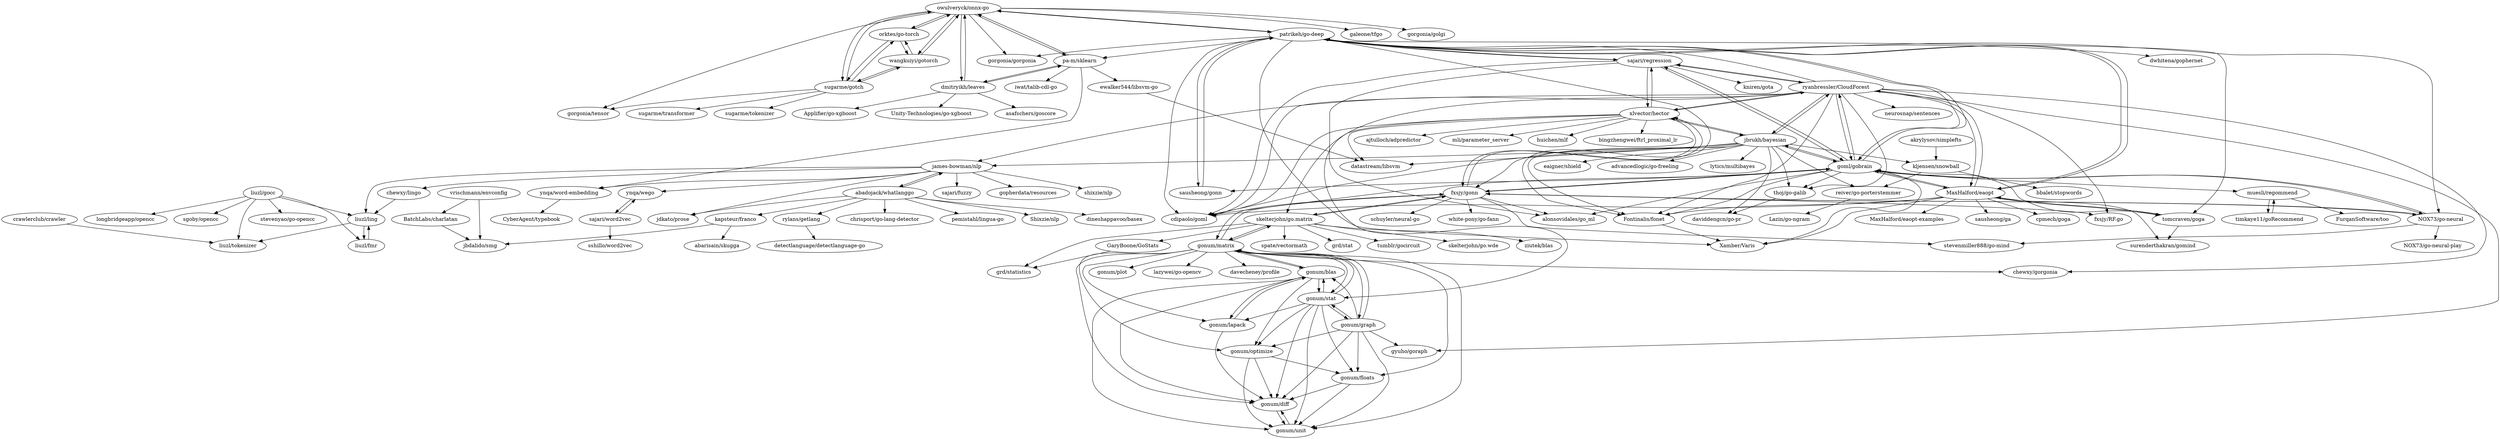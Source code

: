 digraph G {
"owulveryck/onnx-go" -> "orktes/go-torch"
"owulveryck/onnx-go" -> "sugarme/gotch"
"owulveryck/onnx-go" -> "wangkuiyi/gotorch"
"owulveryck/onnx-go" -> "gorgonia/gorgonia" ["e"=1]
"owulveryck/onnx-go" -> "gorgonia/tensor" ["e"=1]
"owulveryck/onnx-go" -> "pa-m/sklearn"
"owulveryck/onnx-go" -> "galeone/tfgo" ["e"=1]
"owulveryck/onnx-go" -> "dmitryikh/leaves"
"owulveryck/onnx-go" -> "patrikeh/go-deep"
"owulveryck/onnx-go" -> "gorgonia/golgi"
"sajari/regression" -> "xlvector/hector"
"sajari/regression" -> "alonsovidales/go_ml"
"sajari/regression" -> "kniren/gota" ["e"=1]
"sajari/regression" -> "cdipaolo/goml" ["e"=1]
"sajari/regression" -> "goml/gobrain"
"sajari/regression" -> "patrikeh/go-deep"
"sajari/regression" -> "ryanbressler/CloudForest"
"fxsjy/gonn" -> "NOX73/go-neural"
"fxsjy/gonn" -> "goml/gobrain"
"fxsjy/gonn" -> "schuyler/neural-go"
"fxsjy/gonn" -> "alonsovidales/go_ml"
"fxsjy/gonn" -> "white-pony/go-fann"
"fxsjy/gonn" -> "fxsjy/RF.go"
"fxsjy/gonn" -> "xlvector/hector"
"fxsjy/gonn" -> "gonum/matrix"
"fxsjy/gonn" -> "stevenmiller888/go-mind"
"fxsjy/gonn" -> "skelterjohn/go.matrix"
"vrischmann/envconfig" -> "jbdalido/smg"
"vrischmann/envconfig" -> "BatchLabs/charlatan"
"xlvector/hector" -> "cdipaolo/goml" ["e"=1]
"xlvector/hector" -> "ryanbressler/CloudForest"
"xlvector/hector" -> "mli/parameter_server" ["e"=1]
"xlvector/hector" -> "fxsjy/gonn"
"xlvector/hector" -> "huichen/mlf" ["e"=1]
"xlvector/hector" -> "sajari/regression"
"xlvector/hector" -> "datastream/libsvm"
"xlvector/hector" -> "skelterjohn/go.matrix"
"xlvector/hector" -> "bingzhengwei/ftrl_proximal_lr" ["e"=1]
"xlvector/hector" -> "ajtulloch/adpredictor" ["e"=1]
"xlvector/hector" -> "jbrukh/bayesian"
"rylans/getlang" -> "detectlanguage/detectlanguage-go"
"timkaye11/goRecommend" -> "muesli/regommend"
"james-bowman/nlp" -> "chewxy/lingo"
"james-bowman/nlp" -> "jdkato/prose" ["e"=1]
"james-bowman/nlp" -> "shixzie/nlp"
"james-bowman/nlp" -> "abadojack/whatlanggo"
"james-bowman/nlp" -> "ynqa/word-embedding"
"james-bowman/nlp" -> "liuzl/ling"
"james-bowman/nlp" -> "sajari/fuzzy" ["e"=1]
"james-bowman/nlp" -> "gopherdata/resources" ["e"=1]
"james-bowman/nlp" -> "ynqa/wego"
"Fontinalis/fonet" -> "Xamber/Varis"
"jbrukh/bayesian" -> "ryanbressler/CloudForest"
"jbrukh/bayesian" -> "eaigner/shield"
"jbrukh/bayesian" -> "thoj/go-galib"
"jbrukh/bayesian" -> "cdipaolo/goml" ["e"=1]
"jbrukh/bayesian" -> "reiver/go-porterstemmer"
"jbrukh/bayesian" -> "goml/gobrain"
"jbrukh/bayesian" -> "advancedlogic/go-freeling" ["e"=1]
"jbrukh/bayesian" -> "lytics/multibayes"
"jbrukh/bayesian" -> "daviddengcn/go-pr"
"jbrukh/bayesian" -> "james-bowman/nlp"
"jbrukh/bayesian" -> "datastream/libsvm"
"jbrukh/bayesian" -> "xlvector/hector"
"jbrukh/bayesian" -> "fxsjy/gonn"
"jbrukh/bayesian" -> "Fontinalis/fonet"
"jbrukh/bayesian" -> "kljensen/snowball"
"dmitryikh/leaves" -> "pa-m/sklearn"
"dmitryikh/leaves" -> "asafschers/goscore"
"dmitryikh/leaves" -> "Applifier/go-xgboost"
"dmitryikh/leaves" -> "Unity-Technologies/go-xgboost"
"dmitryikh/leaves" -> "owulveryck/onnx-go"
"GaryBoone/GoStats" -> "grd/statistics"
"goml/gobrain" -> "patrikeh/go-deep"
"goml/gobrain" -> "Fontinalis/fonet"
"goml/gobrain" -> "NOX73/go-neural"
"goml/gobrain" -> "fxsjy/gonn"
"goml/gobrain" -> "cdipaolo/goml" ["e"=1]
"goml/gobrain" -> "ryanbressler/CloudForest"
"goml/gobrain" -> "Xamber/Varis"
"goml/gobrain" -> "tomcraven/goga"
"goml/gobrain" -> "jbrukh/bayesian"
"goml/gobrain" -> "alonsovidales/go_ml"
"goml/gobrain" -> "MaxHalford/eaopt"
"goml/gobrain" -> "sausheong/gonn"
"goml/gobrain" -> "thoj/go-galib"
"goml/gobrain" -> "sajari/regression"
"goml/gobrain" -> "muesli/regommend"
"patrikeh/go-deep" -> "goml/gobrain"
"patrikeh/go-deep" -> "Fontinalis/fonet"
"patrikeh/go-deep" -> "Xamber/Varis"
"patrikeh/go-deep" -> "sausheong/gonn"
"patrikeh/go-deep" -> "cdipaolo/goml" ["e"=1]
"patrikeh/go-deep" -> "tomcraven/goga"
"patrikeh/go-deep" -> "MaxHalford/eaopt"
"patrikeh/go-deep" -> "dwhitena/gophernet" ["e"=1]
"patrikeh/go-deep" -> "NOX73/go-neural"
"patrikeh/go-deep" -> "sajari/regression"
"patrikeh/go-deep" -> "pa-m/sklearn"
"patrikeh/go-deep" -> "owulveryck/onnx-go"
"patrikeh/go-deep" -> "gorgonia/gorgonia" ["e"=1]
"gonum/floats" -> "gonum/diff"
"gonum/floats" -> "gonum/unit"
"liuzl/fmr" -> "liuzl/ling"
"gonum/matrix" -> "gonum/blas"
"gonum/matrix" -> "gonum/stat"
"gonum/matrix" -> "gonum/optimize"
"gonum/matrix" -> "skelterjohn/go.matrix"
"gonum/matrix" -> "gonum/lapack"
"gonum/matrix" -> "gonum/graph"
"gonum/matrix" -> "gonum/floats"
"gonum/matrix" -> "chewxy/gorgonia" ["e"=1]
"gonum/matrix" -> "gonum/diff"
"gonum/matrix" -> "fxsjy/gonn"
"gonum/matrix" -> "gonum/plot" ["e"=1]
"gonum/matrix" -> "lazywei/go-opencv" ["e"=1]
"gonum/matrix" -> "gonum/unit"
"gonum/matrix" -> "davecheney/profile" ["e"=1]
"ynqa/word-embedding" -> "CyberAgent/typebook"
"NOX73/go-neural" -> "fxsjy/gonn"
"NOX73/go-neural" -> "goml/gobrain"
"NOX73/go-neural" -> "NOX73/go-neural-play"
"NOX73/go-neural" -> "stevenmiller888/go-mind"
"MaxHalford/eaopt" -> "tomcraven/goga"
"MaxHalford/eaopt" -> "surenderthakran/gomind"
"MaxHalford/eaopt" -> "MaxHalford/eaopt-examples"
"MaxHalford/eaopt" -> "cdipaolo/goml" ["e"=1]
"MaxHalford/eaopt" -> "goml/gobrain"
"MaxHalford/eaopt" -> "patrikeh/go-deep"
"MaxHalford/eaopt" -> "sausheong/ga"
"MaxHalford/eaopt" -> "Fontinalis/fonet"
"MaxHalford/eaopt" -> "cpmech/goga"
"MaxHalford/eaopt" -> "ryanbressler/CloudForest"
"MaxHalford/eaopt" -> "Xamber/Varis"
"kljensen/snowball" -> "bbalet/stopwords"
"kljensen/snowball" -> "reiver/go-porterstemmer"
"liuzl/gocc" -> "sgoby/opencc"
"liuzl/gocc" -> "stevenyao/go-opencc"
"liuzl/gocc" -> "liuzl/ling"
"liuzl/gocc" -> "liuzl/fmr"
"liuzl/gocc" -> "longbridgeapp/opencc"
"liuzl/gocc" -> "liuzl/tokenizer"
"skelterjohn/go.matrix" -> "ziutek/blas"
"skelterjohn/go.matrix" -> "gonum/matrix"
"skelterjohn/go.matrix" -> "spate/vectormath" ["e"=1]
"skelterjohn/go.matrix" -> "GaryBoone/GoStats"
"skelterjohn/go.matrix" -> "grd/statistics"
"skelterjohn/go.matrix" -> "grd/stat"
"skelterjohn/go.matrix" -> "tumblr/gocircuit" ["e"=1]
"skelterjohn/go.matrix" -> "fxsjy/gonn"
"skelterjohn/go.matrix" -> "skelterjohn/go.wde" ["e"=1]
"wangkuiyi/gotorch" -> "orktes/go-torch"
"wangkuiyi/gotorch" -> "sugarme/gotch"
"wangkuiyi/gotorch" -> "owulveryck/onnx-go"
"abadojack/whatlanggo" -> "chrisport/go-lang-detector"
"abadojack/whatlanggo" -> "rylans/getlang"
"abadojack/whatlanggo" -> "james-bowman/nlp"
"abadojack/whatlanggo" -> "jdkato/prose" ["e"=1]
"abadojack/whatlanggo" -> "kapsteur/franco"
"abadojack/whatlanggo" -> "pemistahl/lingua-go" ["e"=1]
"abadojack/whatlanggo" -> "Shixzie/nlp" ["e"=1]
"abadojack/whatlanggo" -> "dineshappavoo/basex"
"muesli/regommend" -> "timkaye11/goRecommend"
"muesli/regommend" -> "FurqanSoftware/too"
"gonum/optimize" -> "gonum/diff"
"gonum/optimize" -> "gonum/unit"
"gonum/optimize" -> "gonum/floats"
"gonum/stat" -> "gonum/optimize"
"gonum/stat" -> "gonum/floats"
"gonum/stat" -> "gonum/matrix"
"gonum/stat" -> "gonum/graph"
"gonum/stat" -> "gonum/blas"
"gonum/stat" -> "gonum/diff"
"gonum/stat" -> "gonum/unit"
"gonum/stat" -> "gonum/lapack"
"pa-m/sklearn" -> "ewalker544/libsvm-go"
"pa-m/sklearn" -> "dmitryikh/leaves"
"pa-m/sklearn" -> "ynqa/word-embedding"
"pa-m/sklearn" -> "iwat/talib-cdl-go" ["e"=1]
"pa-m/sklearn" -> "owulveryck/onnx-go"
"kapsteur/franco" -> "jbdalido/smg"
"kapsteur/franco" -> "abarisain/skugga"
"tomcraven/goga" -> "surenderthakran/gomind"
"tomcraven/goga" -> "MaxHalford/eaopt"
"ynqa/wego" -> "sajari/word2vec"
"ryanbressler/CloudForest" -> "jbrukh/bayesian"
"ryanbressler/CloudForest" -> "xlvector/hector"
"ryanbressler/CloudForest" -> "cdipaolo/goml" ["e"=1]
"ryanbressler/CloudForest" -> "goml/gobrain"
"ryanbressler/CloudForest" -> "chewxy/gorgonia" ["e"=1]
"ryanbressler/CloudForest" -> "fxsjy/RF.go"
"ryanbressler/CloudForest" -> "Fontinalis/fonet"
"ryanbressler/CloudForest" -> "james-bowman/nlp"
"ryanbressler/CloudForest" -> "MaxHalford/eaopt"
"ryanbressler/CloudForest" -> "sajari/regression"
"ryanbressler/CloudForest" -> "patrikeh/go-deep"
"ryanbressler/CloudForest" -> "gonum/stat"
"ryanbressler/CloudForest" -> "neurosnap/sentences" ["e"=1]
"ryanbressler/CloudForest" -> "gyuho/goraph" ["e"=1]
"ryanbressler/CloudForest" -> "thoj/go-galib"
"sajari/word2vec" -> "ynqa/wego"
"sajari/word2vec" -> "sshillo/word2vec"
"akrylysov/simplefts" -> "kljensen/snowball"
"orktes/go-torch" -> "wangkuiyi/gotorch"
"orktes/go-torch" -> "sugarme/gotch"
"orktes/go-torch" -> "owulveryck/onnx-go"
"gonum/blas" -> "gonum/lapack"
"gonum/blas" -> "gonum/matrix"
"gonum/blas" -> "gonum/optimize"
"gonum/blas" -> "gonum/diff"
"gonum/blas" -> "gonum/stat"
"gonum/blas" -> "gonum/unit"
"gonum/lapack" -> "gonum/blas"
"gonum/lapack" -> "gonum/diff"
"thoj/go-galib" -> "daviddengcn/go-pr"
"sugarme/gotch" -> "sugarme/transformer"
"sugarme/gotch" -> "wangkuiyi/gotorch"
"sugarme/gotch" -> "orktes/go-torch"
"sugarme/gotch" -> "owulveryck/onnx-go"
"sugarme/gotch" -> "sugarme/tokenizer"
"sugarme/gotch" -> "gorgonia/tensor" ["e"=1]
"reiver/go-porterstemmer" -> "Lazin/go-ngram"
"sausheong/gonn" -> "patrikeh/go-deep"
"gonum/graph" -> "gonum/optimize"
"gonum/graph" -> "gonum/stat"
"gonum/graph" -> "gonum/floats"
"gonum/graph" -> "gonum/diff"
"gonum/graph" -> "gyuho/goraph" ["e"=1]
"gonum/graph" -> "gonum/matrix"
"gonum/graph" -> "gonum/unit"
"gonum/graph" -> "gonum/blas"
"crawlerclub/crawler" -> "liuzl/tokenizer"
"ewalker544/libsvm-go" -> "datastream/libsvm"
"liuzl/ling" -> "liuzl/fmr"
"liuzl/ling" -> "liuzl/tokenizer"
"BatchLabs/charlatan" -> "jbdalido/smg"
"chewxy/lingo" -> "liuzl/ling"
"gonum/diff" -> "gonum/unit"
"gonum/unit" -> "gonum/diff"
"owulveryck/onnx-go" ["l"="-15.133,0.187"]
"orktes/go-torch" ["l"="-15.127,0.219"]
"sugarme/gotch" ["l"="-15.133,0.241"]
"wangkuiyi/gotorch" ["l"="-15.149,0.221"]
"gorgonia/gorgonia" ["l"="-13.258,1.936"]
"gorgonia/tensor" ["l"="-13.308,2.294"]
"pa-m/sklearn" ["l"="-15.149,0.159"]
"galeone/tfgo" ["l"="-13.193,1.944"]
"dmitryikh/leaves" ["l"="-15.104,0.18"]
"patrikeh/go-deep" ["l"="-15.137,0.102"]
"gorgonia/golgi" ["l"="-15.108,0.207"]
"sajari/regression" ["l"="-15.127,0.061"]
"xlvector/hector" ["l"="-15.14,0.017"]
"alonsovidales/go_ml" ["l"="-15.096,0.064"]
"kniren/gota" ["l"="-13.221,2.059"]
"cdipaolo/goml" ["l"="-13.145,1.993"]
"goml/gobrain" ["l"="-15.147,0.056"]
"ryanbressler/CloudForest" ["l"="-15.161,0.041"]
"fxsjy/gonn" ["l"="-15.105,0.009"]
"NOX73/go-neural" ["l"="-15.105,0.044"]
"schuyler/neural-go" ["l"="-15.089,-0.012"]
"white-pony/go-fann" ["l"="-15.117,-0.034"]
"fxsjy/RF.go" ["l"="-15.135,-0.007"]
"gonum/matrix" ["l"="-15.046,-0.015"]
"stevenmiller888/go-mind" ["l"="-15.073,0.032"]
"skelterjohn/go.matrix" ["l"="-15.084,-0.04"]
"vrischmann/envconfig" ["l"="-15.422,0.254"]
"jbdalido/smg" ["l"="-15.403,0.226"]
"BatchLabs/charlatan" ["l"="-15.426,0.231"]
"mli/parameter_server" ["l"="26.86,34.02"]
"huichen/mlf" ["l"="-12.586,1.583"]
"datastream/libsvm" ["l"="-15.188,0.056"]
"bingzhengwei/ftrl_proximal_lr" ["l"="22.8,37.336"]
"ajtulloch/adpredictor" ["l"="26.603,33.918"]
"jbrukh/bayesian" ["l"="-15.188,0.016"]
"rylans/getlang" ["l"="-15.367,0.16"]
"detectlanguage/detectlanguage-go" ["l"="-15.393,0.164"]
"timkaye11/goRecommend" ["l"="-15.266,0.039"]
"muesli/regommend" ["l"="-15.234,0.041"]
"james-bowman/nlp" ["l"="-15.279,0.092"]
"chewxy/lingo" ["l"="-15.314,0.068"]
"jdkato/prose" ["l"="-13.251,1.872"]
"shixzie/nlp" ["l"="-15.296,0.118"]
"abadojack/whatlanggo" ["l"="-15.326,0.154"]
"ynqa/word-embedding" ["l"="-15.224,0.143"]
"liuzl/ling" ["l"="-15.341,0.049"]
"sajari/fuzzy" ["l"="-14.708,1.757"]
"gopherdata/resources" ["l"="-13.203,2.071"]
"ynqa/wego" ["l"="-15.35,0.098"]
"Fontinalis/fonet" ["l"="-15.169,0.065"]
"Xamber/Varis" ["l"="-15.151,0.081"]
"eaigner/shield" ["l"="-15.232,-0.011"]
"thoj/go-galib" ["l"="-15.165,0.005"]
"reiver/go-porterstemmer" ["l"="-15.201,-0.054"]
"advancedlogic/go-freeling" ["l"="-13.074,2.071"]
"lytics/multibayes" ["l"="-15.205,-0.018"]
"daviddengcn/go-pr" ["l"="-15.181,-0.018"]
"kljensen/snowball" ["l"="-15.234,-0.06"]
"asafschers/goscore" ["l"="-15.061,0.194"]
"Applifier/go-xgboost" ["l"="-15.081,0.205"]
"Unity-Technologies/go-xgboost" ["l"="-15.074,0.172"]
"GaryBoone/GoStats" ["l"="-15.05,-0.076"]
"grd/statistics" ["l"="-15.069,-0.071"]
"tomcraven/goga" ["l"="-15.161,0.106"]
"MaxHalford/eaopt" ["l"="-15.173,0.085"]
"sausheong/gonn" ["l"="-15.11,0.103"]
"dwhitena/gophernet" ["l"="-13.247,2.31"]
"gonum/floats" ["l"="-15.011,0.013"]
"gonum/diff" ["l"="-15.026,-0.01"]
"gonum/unit" ["l"="-15.02,-0.003"]
"liuzl/fmr" ["l"="-15.355,0.032"]
"gonum/blas" ["l"="-15.02,-0.022"]
"gonum/stat" ["l"="-15.041,0.005"]
"gonum/optimize" ["l"="-15.024,0.009"]
"gonum/lapack" ["l"="-15.029,-0.035"]
"gonum/graph" ["l"="-15.005,-0.007"]
"chewxy/gorgonia" ["l"="-13.129,1.98"]
"gonum/plot" ["l"="-13.27,1.964"]
"lazywei/go-opencv" ["l"="-13.037,2.043"]
"davecheney/profile" ["l"="-12.824,1.96"]
"CyberAgent/typebook" ["l"="-15.234,0.164"]
"NOX73/go-neural-play" ["l"="-15.077,0.056"]
"surenderthakran/gomind" ["l"="-15.181,0.11"]
"MaxHalford/eaopt-examples" ["l"="-15.2,0.087"]
"sausheong/ga" ["l"="-15.218,0.099"]
"cpmech/goga" ["l"="-15.199,0.111"]
"bbalet/stopwords" ["l"="-15.238,-0.099"]
"liuzl/gocc" ["l"="-15.379,0.02"]
"sgoby/opencc" ["l"="-15.385,-0.008"]
"stevenyao/go-opencc" ["l"="-15.407,0"]
"longbridgeapp/opencc" ["l"="-15.407,0.023"]
"liuzl/tokenizer" ["l"="-15.373,0.043"]
"ziutek/blas" ["l"="-15.08,-0.096"]
"spate/vectormath" ["l"="-14.873,3.975"]
"grd/stat" ["l"="-15.1,-0.074"]
"tumblr/gocircuit" ["l"="-14.904,3.83"]
"skelterjohn/go.wde" ["l"="-14.965,3.969"]
"chrisport/go-lang-detector" ["l"="-15.308,0.188"]
"kapsteur/franco" ["l"="-15.371,0.197"]
"pemistahl/lingua-go" ["l"="-13.387,1.607"]
"Shixzie/nlp" ["l"="-13.097,2.151"]
"dineshappavoo/basex" ["l"="-15.341,0.195"]
"FurqanSoftware/too" ["l"="-15.252,0.019"]
"ewalker544/libsvm-go" ["l"="-15.177,0.128"]
"iwat/talib-cdl-go" ["l"="20.819,31.267"]
"abarisain/skugga" ["l"="-15.385,0.211"]
"sajari/word2vec" ["l"="-15.383,0.1"]
"neurosnap/sentences" ["l"="-13.037,2.239"]
"gyuho/goraph" ["l"="-13.03,1.761"]
"sshillo/word2vec" ["l"="-15.416,0.104"]
"akrylysov/simplefts" ["l"="-15.274,-0.095"]
"sugarme/transformer" ["l"="-15.143,0.278"]
"sugarme/tokenizer" ["l"="-15.115,0.27"]
"Lazin/go-ngram" ["l"="-15.195,-0.091"]
"crawlerclub/crawler" ["l"="-15.397,0.049"]
}